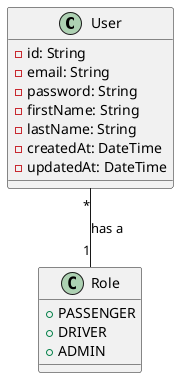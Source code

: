 @startuml user-class

class User {
    - id: String
    - email: String
    - password: String
    - firstName: String
    - lastName: String
    - createdAt: DateTime
    - updatedAt: DateTime
}

class Role {
    + PASSENGER
    + DRIVER
    + ADMIN
}

User "*" -- "1" Role : has a

@enduml
